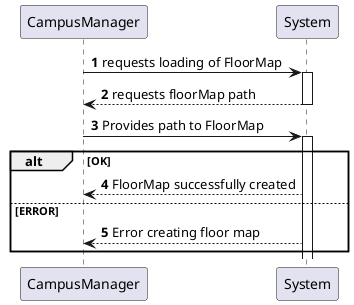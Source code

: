 @startuml
autonumber
participant  CampusManager
participant  System

CampusManager -> System : requests loading of FloorMap
activate System
System --> CampusManager : requests floorMap path
deactivate System
CampusManager -> System :  Provides path to FloorMap
activate System
alt OK
System --> CampusManager : FloorMap successfully created
    else ERROR
System --> CampusManager : Error creating floor map
  end alt

@enduml
